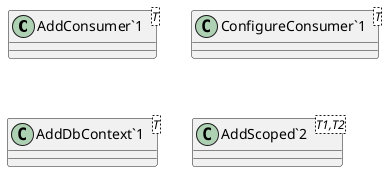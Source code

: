 @startuml
class "AddConsumer`1"<T> {
}
class "ConfigureConsumer`1"<T> {
}
class "AddDbContext`1"<T> {
}
class "AddScoped`2"<T1,T2> {
}
@enduml
